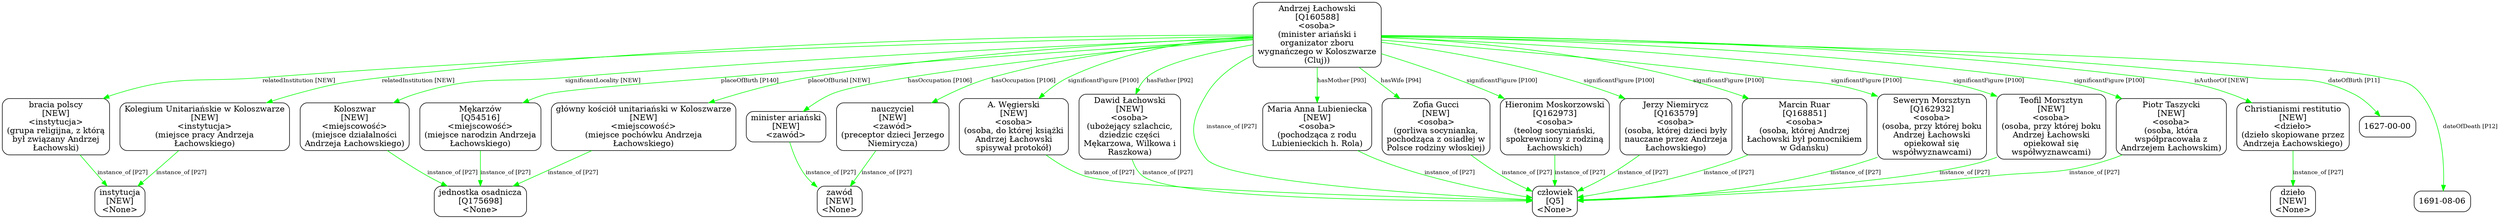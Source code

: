 digraph {
	node [shape=box,
		style=rounded
	];
	edge [fontsize=10];
	"Andrzej Łachowski
[Q160588]
<osoba>
(minister ariański i
organizator zboru
wygnańczego w Koloszwarze
(Cluj))"	[color=black,
		label="Andrzej Łachowski
[Q160588]
<osoba>
(minister ariański i
organizator zboru
wygnańczego w Koloszwarze
(Cluj))"];
	"Dawid Łachowski
[NEW]
<osoba>
(ubożejący szlachcic,
dziedzic części
Mękarzowa, Wilkowa i
Raszkowa)"	[color=black,
		label="Dawid Łachowski
[NEW]
<osoba>
(ubożejący szlachcic,
dziedzic części
Mękarzowa, Wilkowa i
Raszkowa)"];
	"Andrzej Łachowski
[Q160588]
<osoba>
(minister ariański i
organizator zboru
wygnańczego w Koloszwarze
(Cluj))" -> "Dawid Łachowski
[NEW]
<osoba>
(ubożejący szlachcic,
dziedzic części
Mękarzowa, Wilkowa i
Raszkowa)"	[color=green,
		label="hasFather [P92]"];
	"Maria Anna Lubieniecka
[NEW]
<osoba>
(pochodząca z rodu
Lubienieckich h. Rola)"	[color=black,
		label="Maria Anna Lubieniecka
[NEW]
<osoba>
(pochodząca z rodu
Lubienieckich h. Rola)"];
	"Andrzej Łachowski
[Q160588]
<osoba>
(minister ariański i
organizator zboru
wygnańczego w Koloszwarze
(Cluj))" -> "Maria Anna Lubieniecka
[NEW]
<osoba>
(pochodząca z rodu
Lubienieckich h. Rola)"	[color=green,
		label="hasMother [P93]"];
	"Zofia Gucci
[NEW]
<osoba>
(gorliwa socynianka,
pochodząca z osiadłej w
Polsce rodziny włoskiej)"	[color=black,
		label="Zofia Gucci
[NEW]
<osoba>
(gorliwa socynianka,
pochodząca z osiadłej w
Polsce rodziny włoskiej)"];
	"Andrzej Łachowski
[Q160588]
<osoba>
(minister ariański i
organizator zboru
wygnańczego w Koloszwarze
(Cluj))" -> "Zofia Gucci
[NEW]
<osoba>
(gorliwa socynianka,
pochodząca z osiadłej w
Polsce rodziny włoskiej)"	[color=green,
		label="hasWife [P94]"];
	"Koloszwar
[NEW]
<miejscowość>
(miejsce działalności
Andrzeja Łachowskiego)"	[color=black,
		label="Koloszwar
[NEW]
<miejscowość>
(miejsce działalności
Andrzeja Łachowskiego)"];
	"Andrzej Łachowski
[Q160588]
<osoba>
(minister ariański i
organizator zboru
wygnańczego w Koloszwarze
(Cluj))" -> "Koloszwar
[NEW]
<miejscowość>
(miejsce działalności
Andrzeja Łachowskiego)"	[color=green,
		label="significantLocality [NEW]"];
	"minister ariański
[NEW]
<zawód>"	[color=black,
		label="minister ariański
[NEW]
<zawód>"];
	"Andrzej Łachowski
[Q160588]
<osoba>
(minister ariański i
organizator zboru
wygnańczego w Koloszwarze
(Cluj))" -> "minister ariański
[NEW]
<zawód>"	[color=green,
		label="hasOccupation [P106]"];
	"Kolegium Unitariańskie w Koloszwarze
[NEW]
<instytucja>
(miejsce pracy Andrzeja
Łachowskiego)"	[color=black,
		label="Kolegium Unitariańskie w Koloszwarze
[NEW]
<instytucja>
(miejsce pracy Andrzeja
Łachowskiego)"];
	"Andrzej Łachowski
[Q160588]
<osoba>
(minister ariański i
organizator zboru
wygnańczego w Koloszwarze
(Cluj))" -> "Kolegium Unitariańskie w Koloszwarze
[NEW]
<instytucja>
(miejsce pracy Andrzeja
Łachowskiego)"	[color=green,
		label="relatedInstitution [NEW]"];
	"bracia polscy
[NEW]
<instytucja>
(grupa religijna, z którą
był związany Andrzej
Łachowski)"	[color=black,
		label="bracia polscy
[NEW]
<instytucja>
(grupa religijna, z którą
był związany Andrzej
Łachowski)"];
	"Andrzej Łachowski
[Q160588]
<osoba>
(minister ariański i
organizator zboru
wygnańczego w Koloszwarze
(Cluj))" -> "bracia polscy
[NEW]
<instytucja>
(grupa religijna, z którą
był związany Andrzej
Łachowski)"	[color=green,
		label="relatedInstitution [NEW]"];
	"Hieronim Moskorzowski
[Q162973]
<osoba>
(teolog socyniański,
spokrewniony z rodziną
Łachowskich)"	[color=black,
		label="Hieronim Moskorzowski
[Q162973]
<osoba>
(teolog socyniański,
spokrewniony z rodziną
Łachowskich)"];
	"Andrzej Łachowski
[Q160588]
<osoba>
(minister ariański i
organizator zboru
wygnańczego w Koloszwarze
(Cluj))" -> "Hieronim Moskorzowski
[Q162973]
<osoba>
(teolog socyniański,
spokrewniony z rodziną
Łachowskich)"	[color=green,
		label="significantFigure [P100]"];
	"Mękarzów
[Q54516]
<miejscowość>
(miejsce narodzin Andrzeja
Łachowskiego)"	[color=black,
		label="Mękarzów
[Q54516]
<miejscowość>
(miejsce narodzin Andrzeja
Łachowskiego)"];
	"Andrzej Łachowski
[Q160588]
<osoba>
(minister ariański i
organizator zboru
wygnańczego w Koloszwarze
(Cluj))" -> "Mękarzów
[Q54516]
<miejscowość>
(miejsce narodzin Andrzeja
Łachowskiego)"	[color=green,
		label="placeOfBirth [P140]"];
	"główny kościół unitariański w Koloszwarze
[NEW]
<miejscowość>
(miejsce pochówku Andrzeja
Łachowskiego)"	[color=black,
		label="główny kościół unitariański w Koloszwarze
[NEW]
<miejscowość>
(miejsce pochówku Andrzeja
Łachowskiego)"];
	"Andrzej Łachowski
[Q160588]
<osoba>
(minister ariański i
organizator zboru
wygnańczego w Koloszwarze
(Cluj))" -> "główny kościół unitariański w Koloszwarze
[NEW]
<miejscowość>
(miejsce pochówku Andrzeja
Łachowskiego)"	[color=green,
		label="placeOfBurial [NEW]"];
	"nauczyciel
[NEW]
<zawód>
(preceptor dzieci Jerzego
Niemirycza)"	[color=black,
		label="nauczyciel
[NEW]
<zawód>
(preceptor dzieci Jerzego
Niemirycza)"];
	"Andrzej Łachowski
[Q160588]
<osoba>
(minister ariański i
organizator zboru
wygnańczego w Koloszwarze
(Cluj))" -> "nauczyciel
[NEW]
<zawód>
(preceptor dzieci Jerzego
Niemirycza)"	[color=green,
		label="hasOccupation [P106]"];
	"Jerzy Niemirycz
[Q163579]
<osoba>
(osoba, której dzieci były
nauczane przez Andrzeja
Łachowskiego)"	[color=black,
		label="Jerzy Niemirycz
[Q163579]
<osoba>
(osoba, której dzieci były
nauczane przez Andrzeja
Łachowskiego)"];
	"Andrzej Łachowski
[Q160588]
<osoba>
(minister ariański i
organizator zboru
wygnańczego w Koloszwarze
(Cluj))" -> "Jerzy Niemirycz
[Q163579]
<osoba>
(osoba, której dzieci były
nauczane przez Andrzeja
Łachowskiego)"	[color=green,
		label="significantFigure [P100]"];
	"Marcin Ruar
[Q168851]
<osoba>
(osoba, której Andrzej
Łachowski był pomocnikiem
w Gdańsku)"	[color=black,
		label="Marcin Ruar
[Q168851]
<osoba>
(osoba, której Andrzej
Łachowski był pomocnikiem
w Gdańsku)"];
	"Andrzej Łachowski
[Q160588]
<osoba>
(minister ariański i
organizator zboru
wygnańczego w Koloszwarze
(Cluj))" -> "Marcin Ruar
[Q168851]
<osoba>
(osoba, której Andrzej
Łachowski był pomocnikiem
w Gdańsku)"	[color=green,
		label="significantFigure [P100]"];
	"Seweryn Morsztyn
[Q162932]
<osoba>
(osoba, przy której boku
Andrzej Łachowski
opiekował się
współwyznawcami)"	[color=black,
		label="Seweryn Morsztyn
[Q162932]
<osoba>
(osoba, przy której boku
Andrzej Łachowski
opiekował się
współwyznawcami)"];
	"Andrzej Łachowski
[Q160588]
<osoba>
(minister ariański i
organizator zboru
wygnańczego w Koloszwarze
(Cluj))" -> "Seweryn Morsztyn
[Q162932]
<osoba>
(osoba, przy której boku
Andrzej Łachowski
opiekował się
współwyznawcami)"	[color=green,
		label="significantFigure [P100]"];
	"Teofil Morsztyn
[NEW]
<osoba>
(osoba, przy której boku
Andrzej Łachowski
opiekował się
współwyznawcami)"	[color=black,
		label="Teofil Morsztyn
[NEW]
<osoba>
(osoba, przy której boku
Andrzej Łachowski
opiekował się
współwyznawcami)"];
	"Andrzej Łachowski
[Q160588]
<osoba>
(minister ariański i
organizator zboru
wygnańczego w Koloszwarze
(Cluj))" -> "Teofil Morsztyn
[NEW]
<osoba>
(osoba, przy której boku
Andrzej Łachowski
opiekował się
współwyznawcami)"	[color=green,
		label="significantFigure [P100]"];
	"Piotr Taszycki
[NEW]
<osoba>
(osoba, która
współpracowała z
Andrzejem Łachowskim)"	[color=black,
		label="Piotr Taszycki
[NEW]
<osoba>
(osoba, która
współpracowała z
Andrzejem Łachowskim)"];
	"Andrzej Łachowski
[Q160588]
<osoba>
(minister ariański i
organizator zboru
wygnańczego w Koloszwarze
(Cluj))" -> "Piotr Taszycki
[NEW]
<osoba>
(osoba, która
współpracowała z
Andrzejem Łachowskim)"	[color=green,
		label="significantFigure [P100]"];
	"A. Węgierski
[NEW]
<osoba>
(osoba, do której książki
Andrzej Łachowski
spisywał protokół)"	[color=black,
		label="A. Węgierski
[NEW]
<osoba>
(osoba, do której książki
Andrzej Łachowski
spisywał protokół)"];
	"Andrzej Łachowski
[Q160588]
<osoba>
(minister ariański i
organizator zboru
wygnańczego w Koloszwarze
(Cluj))" -> "A. Węgierski
[NEW]
<osoba>
(osoba, do której książki
Andrzej Łachowski
spisywał protokół)"	[color=green,
		label="significantFigure [P100]"];
	"Christianismi restitutio
[NEW]
<dzieło>
(dzieło skopiowane przez
Andrzeja Łachowskiego)"	[color=black,
		label="Christianismi restitutio
[NEW]
<dzieło>
(dzieło skopiowane przez
Andrzeja Łachowskiego)"];
	"Andrzej Łachowski
[Q160588]
<osoba>
(minister ariański i
organizator zboru
wygnańczego w Koloszwarze
(Cluj))" -> "Christianismi restitutio
[NEW]
<dzieło>
(dzieło skopiowane przez
Andrzeja Łachowskiego)"	[color=green,
		label="isAuthorOf [NEW]"];
	"Andrzej Łachowski
[Q160588]
<osoba>
(minister ariański i
organizator zboru
wygnańczego w Koloszwarze
(Cluj))" -> "człowiek
[Q5]
<None>"	[color=green,
		label="instance_of [P27]"];
	"Andrzej Łachowski
[Q160588]
<osoba>
(minister ariański i
organizator zboru
wygnańczego w Koloszwarze
(Cluj))" -> "1627-00-00"	[color=green,
		label="dateOfBirth [P11]",
		minlen=1];
	"Andrzej Łachowski
[Q160588]
<osoba>
(minister ariański i
organizator zboru
wygnańczego w Koloszwarze
(Cluj))" -> "1691-08-06"	[color=green,
		label="dateOfDeath [P12]",
		minlen=2];
	"Dawid Łachowski
[NEW]
<osoba>
(ubożejący szlachcic,
dziedzic części
Mękarzowa, Wilkowa i
Raszkowa)" -> "człowiek
[Q5]
<None>"	[color=green,
		label="instance_of [P27]"];
	"Maria Anna Lubieniecka
[NEW]
<osoba>
(pochodząca z rodu
Lubienieckich h. Rola)" -> "człowiek
[Q5]
<None>"	[color=green,
		label="instance_of [P27]"];
	"Zofia Gucci
[NEW]
<osoba>
(gorliwa socynianka,
pochodząca z osiadłej w
Polsce rodziny włoskiej)" -> "człowiek
[Q5]
<None>"	[color=green,
		label="instance_of [P27]"];
	"Koloszwar
[NEW]
<miejscowość>
(miejsce działalności
Andrzeja Łachowskiego)" -> "jednostka osadnicza
[Q175698]
<None>"	[color=green,
		label="instance_of [P27]"];
	"minister ariański
[NEW]
<zawód>" -> "zawód
[NEW]
<None>"	[color=green,
		label="instance_of [P27]"];
	"Kolegium Unitariańskie w Koloszwarze
[NEW]
<instytucja>
(miejsce pracy Andrzeja
Łachowskiego)" -> "instytucja
[NEW]
<None>"	[color=green,
		label="instance_of [P27]"];
	"bracia polscy
[NEW]
<instytucja>
(grupa religijna, z którą
był związany Andrzej
Łachowski)" -> "instytucja
[NEW]
<None>"	[color=green,
		label="instance_of [P27]"];
	"Hieronim Moskorzowski
[Q162973]
<osoba>
(teolog socyniański,
spokrewniony z rodziną
Łachowskich)" -> "człowiek
[Q5]
<None>"	[color=green,
		label="instance_of [P27]"];
	"Mękarzów
[Q54516]
<miejscowość>
(miejsce narodzin Andrzeja
Łachowskiego)" -> "jednostka osadnicza
[Q175698]
<None>"	[color=green,
		label="instance_of [P27]"];
	"główny kościół unitariański w Koloszwarze
[NEW]
<miejscowość>
(miejsce pochówku Andrzeja
Łachowskiego)" -> "jednostka osadnicza
[Q175698]
<None>"	[color=green,
		label="instance_of [P27]"];
	"nauczyciel
[NEW]
<zawód>
(preceptor dzieci Jerzego
Niemirycza)" -> "zawód
[NEW]
<None>"	[color=green,
		label="instance_of [P27]"];
	"Jerzy Niemirycz
[Q163579]
<osoba>
(osoba, której dzieci były
nauczane przez Andrzeja
Łachowskiego)" -> "człowiek
[Q5]
<None>"	[color=green,
		label="instance_of [P27]"];
	"Marcin Ruar
[Q168851]
<osoba>
(osoba, której Andrzej
Łachowski był pomocnikiem
w Gdańsku)" -> "człowiek
[Q5]
<None>"	[color=green,
		label="instance_of [P27]"];
	"Seweryn Morsztyn
[Q162932]
<osoba>
(osoba, przy której boku
Andrzej Łachowski
opiekował się
współwyznawcami)" -> "człowiek
[Q5]
<None>"	[color=green,
		label="instance_of [P27]"];
	"Teofil Morsztyn
[NEW]
<osoba>
(osoba, przy której boku
Andrzej Łachowski
opiekował się
współwyznawcami)" -> "człowiek
[Q5]
<None>"	[color=green,
		label="instance_of [P27]"];
	"Piotr Taszycki
[NEW]
<osoba>
(osoba, która
współpracowała z
Andrzejem Łachowskim)" -> "człowiek
[Q5]
<None>"	[color=green,
		label="instance_of [P27]"];
	"A. Węgierski
[NEW]
<osoba>
(osoba, do której książki
Andrzej Łachowski
spisywał protokół)" -> "człowiek
[Q5]
<None>"	[color=green,
		label="instance_of [P27]"];
	"Christianismi restitutio
[NEW]
<dzieło>
(dzieło skopiowane przez
Andrzeja Łachowskiego)" -> "dzieło
[NEW]
<None>"	[color=green,
		label="instance_of [P27]",
		minlen=1];
}
